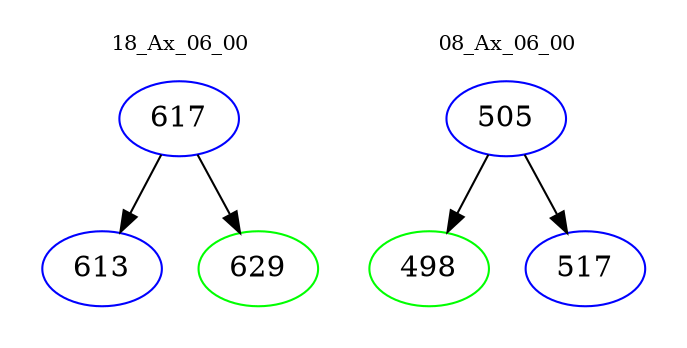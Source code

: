 digraph{
subgraph cluster_0 {
color = white
label = "18_Ax_06_00";
fontsize=10;
T0_617 [label="617", color="blue"]
T0_617 -> T0_613 [color="black"]
T0_613 [label="613", color="blue"]
T0_617 -> T0_629 [color="black"]
T0_629 [label="629", color="green"]
}
subgraph cluster_1 {
color = white
label = "08_Ax_06_00";
fontsize=10;
T1_505 [label="505", color="blue"]
T1_505 -> T1_498 [color="black"]
T1_498 [label="498", color="green"]
T1_505 -> T1_517 [color="black"]
T1_517 [label="517", color="blue"]
}
}
